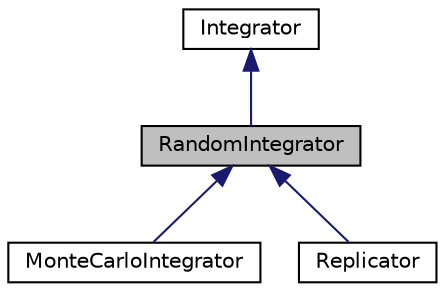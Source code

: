 digraph "RandomIntegrator"
{
 // INTERACTIVE_SVG=YES
  bgcolor="transparent";
  edge [fontname="Helvetica",fontsize="10",labelfontname="Helvetica",labelfontsize="10"];
  node [fontname="Helvetica",fontsize="10",shape=record];
  Node0 [label="RandomIntegrator",height=0.2,width=0.4,color="black", fillcolor="grey75", style="filled", fontcolor="black"];
  Node1 -> Node0 [dir="back",color="midnightblue",fontsize="10",style="solid",fontname="Helvetica"];
  Node1 [label="Integrator",height=0.2,width=0.4,color="black",URL="$d9/d36/interfaceumontreal_1_1ssj_1_1mcqmctools_1_1anova_1_1Integrator.html"];
  Node0 -> Node2 [dir="back",color="midnightblue",fontsize="10",style="solid",fontname="Helvetica"];
  Node2 [label="MonteCarloIntegrator",height=0.2,width=0.4,color="black",URL="$dd/dbb/classumontreal_1_1ssj_1_1mcqmctools_1_1anova_1_1MonteCarloIntegrator.html"];
  Node0 -> Node3 [dir="back",color="midnightblue",fontsize="10",style="solid",fontname="Helvetica"];
  Node3 [label="Replicator",height=0.2,width=0.4,color="black",URL="$d4/d3f/classumontreal_1_1ssj_1_1mcqmctools_1_1anova_1_1Replicator.html",tooltip="Replicator class. "];
}
